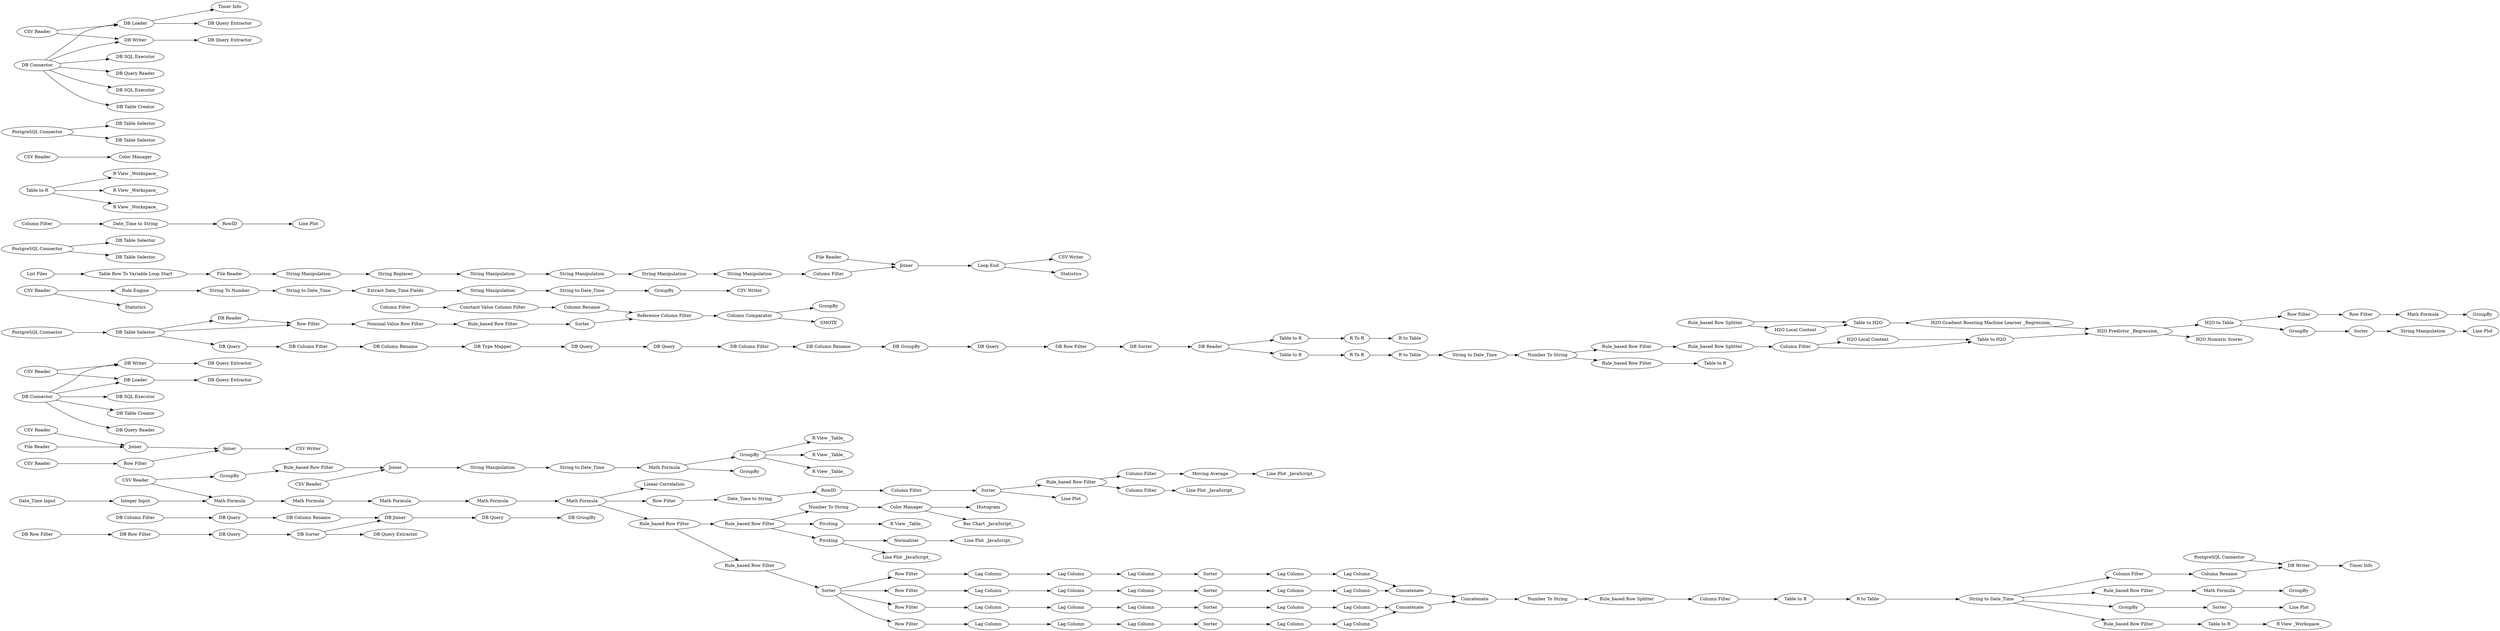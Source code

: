 digraph {
	"-3327017776545559197_526" [label="DB Row Filter"]
	"6125770181060064149_341" [label="Row Filter"]
	"6125770181060064149_333" [label="Row Filter"]
	"-7200334641959816657_7" [label="Date_Time Input"]
	"-3327017776545559197_532" [label="DB Joiner"]
	"6125770181060064149_369" [label=Concatenate]
	"2114386087359224269_68" [label="DB Loader"]
	"6125770181060064149_457" [label="Lag Column"]
	"5857431913635598709_216" [label="Line Plot"]
	"5857431913635598709_414" [label="H2O Gradient Boosting Machine Learner _Regression_"]
	"6125770181060064149_355" [label="Lag Column"]
	"-3327017776545559197_524" [label="Column Rename"]
	"6125770181060064149_431" [label="CSV Writer"]
	"6125770181060064149_502" [label="Timer Info"]
	"6125770181060064149_460" [label="DB Sorter"]
	"6125770181060064149_307" [label="Loop End"]
	"6125770181060064149_45" [label="PostgreSQL Connector"]
	"2114386087359224269_69" [label="DB Table Selector"]
	"102182836090058151_398" [label=GroupBy]
	"6125770181060064149_253" [label="String Manipulation"]
	"6125770181060064149_505" [label="Column Rename"]
	"2114386087359224269_63" [label="DB Writer"]
	"5857431913635598709_386" [label="Table to H2O"]
	"-3327017776545559197_525" [label="DB Row Filter"]
	"6125770181060064149_358" [label="Lag Column"]
	"3284295755876779979_265" [label="Date_Time to String"]
	"102182836090058151_489" [label="R View _Workspace_"]
	"1754309904955513620_278" [label="Color Manager"]
	"6125770181060064149_356" [label="Lag Column"]
	"3284295755876779979_261" [label="Line Plot"]
	"6125770181060064149_360" [label=Sorter]
	"102182836090058151_491" [label="Table to R"]
	"102182836090058151_490" [label="R View _Workspace_"]
	"-3327017776545559197_531" [label="DB Column Rename"]
	"393908191977453263_260" [label=Pivoting]
	"-3327017776545559197_520" [label="Reference Column Filter"]
	"6125770181060064149_495" [label="CSV Reader"]
	"6125770181060064149_465" [label="Table to R"]
	"-2248017732690749992_56" [label="DB Table Selector"]
	"5508155095830735327_292" [label=GroupBy]
	"6125770181060064149_521" [label="Rule_based Row Splitter"]
	"6125770181060064149_371" [label="Lag Column"]
	"3284295755876779979_263" [label="Line Plot _JavaScript_"]
	"6125770181060064149_503" [label="CSV Reader"]
	"102182836090058151_495" [label="Column Filter"]
	"6125770181060064149_377" [label=Concatenate]
	"5857431913635598709_415" [label="Row Filter"]
	"6125770181060064149_454" [label="DB Query"]
	"-3327017776545559197_527" [label="DB Query"]
	"5857431913635598709_387" [label="H2O Local Context"]
	"6125770181060064149_443" [label="DB Query"]
	"5508155095830735327_304" [label="R View _Table_"]
	"6125770181060064149_346" [label="Lag Column"]
	"6125770181060064149_375" [label="Lag Column"]
	"2114386087359224269_65" [label="DB Table Selector"]
	"6125770181060064149_331" [label="CSV Reader"]
	"1754309904955513620_268" [label="Number To String"]
	"4333680095770775089_27" [label="Row Filter"]
	"5508155095830735327_295" [label=Joiner]
	"-2248017732690749992_55" [label="DB Query Extractor"]
	"5857431913635598709_392" [label="H2O Local Context"]
	"5857431913635598709_403" [label="H2O to Table"]
	"4333680095770775089_238" [label="Column Filter"]
	"6125770181060064149_349" [label="Lag Column"]
	"6125770181060064149_338" [label="Math Formula"]
	"-2248017732690749992_47" [label="DB Connector"]
	"-3327017776545559197_535" [label=GroupBy]
	"6125770181060064149_444" [label="DB GroupBy"]
	"6125770181060064149_203" [label="Rule_based Row Filter"]
	"6125770181060064149_306" [label="File Reader"]
	"-2248017732690749992_46" [label="DB Table Selector"]
	"6125770181060064149_332" [label=Joiner]
	"4333680095770775089_202" [label="Line Plot _JavaScript_"]
	"6125770181060064149_325" [label="CSV Reader"]
	"6125770181060064149_474" [label="String to Date_Time"]
	"6125770181060064149_504" [label="Column Filter"]
	"4333680095770775089_200" [label=RowID]
	"6125770181060064149_519" [label="Color Manager"]
	"6125770181060064149_492" [label="Table to R"]
	"6125770181060064149_476" [label="Rule_based Row Filter"]
	"6125770181060064149_351" [label="Lag Column"]
	"6125770181060064149_3" [label="String to Date_Time"]
	"6125770181060064149_467" [label="R To R"]
	"2114386087359224269_58" [label="CSV Reader"]
	"6125770181060064149_308" [label="CSV Writer"]
	"5508155095830735327_303" [label="R View _Table_"]
	"5857431913635598709_408" [label="Row Filter"]
	"6125770181060064149_340" [label=Sorter]
	"6125770181060064149_339" [label="Rule_based Row Filter"]
	"6125770181060064149_16" [label="Math Formula"]
	"6125770181060064149_441" [label="DB Column Rename"]
	"6125770181060064149_440" [label="DB Column Filter"]
	"5508155095830735327_302" [label="R View _Table_"]
	"-3327017776545559197_533" [label="DB Query"]
	"6125770181060064149_4" [label="Extract Date_Time Fields"]
	"6125770181060064149_343" [label="Row Filter"]
	"6125770181060064149_305" [label="Table Row To Variable Loop Start"]
	"-2248017732690749992_430" [label="Timer Info"]
	"4333680095770775089_30" [label=Sorter]
	"6125770181060064149_432" [label=Statistics]
	"1754309904955513620_267" [label=Histogram]
	"-2248017732690749992_45" [label="PostgreSQL Connector"]
	"6125770181060064149_321" [label="File Reader"]
	"6125770181060064149_5" [label="Math Formula"]
	"-2248017732690749992_44" [label="DB Writer"]
	"393908191977453263_263" [label="Line Plot _JavaScript_"]
	"6125770181060064149_322" [label="File Reader"]
	"2114386087359224269_61" [label="DB SQL Executor"]
	"6125770181060064149_319" [label="Column Filter"]
	"6125770181060064149_320" [label=Joiner]
	"6125770181060064149_363" [label=Sorter]
	"5857431913635598709_398" [label=GroupBy]
	"6125770181060064149_310" [label="String Replacer"]
	"6125770181060064149_518" [label="DB Reader"]
	"5857431913635598709_401" [label="H2O Predictor _Regression_"]
	"393908191977453263_283" [label=Normalizer]
	"3284295755876779979_264" [label=RowID]
	"102182836090058151_494" [label="Table to R"]
	"6125770181060064149_463" [label="Table to R"]
	"6125770181060064149_318" [label="String Manipulation"]
	"6125770181060064149_313" [label="String Manipulation"]
	"6125770181060064149_348" [label="Lag Column"]
	"4333680095770775089_201" [label="Date_Time to String"]
	"-3327017776545559197_529" [label="DB Column Filter"]
	"-3327017776545559197_521" [label="Constant Value Column Filter"]
	"6125770181060064149_494" [label="Rule_based Row Filter"]
	"6125770181060064149_344" [label="Row Filter"]
	"6125770181060064149_500" [label="DB Writer"]
	"4333680095770775089_204" [label="Rule_based Row Filter"]
	"6125770181060064149_312" [label="String Manipulation"]
	"-7200334641959816657_8" [label="Integer Input"]
	"6125770181060064149_470" [label="R To R"]
	"-3170327748498007186_302" [label="R View _Table_"]
	"-2248017732690749992_54" [label="DB Query Extractor"]
	"5508155095830735327_298" [label="String to Date_Time"]
	"5508155095830735327_305" [label=GroupBy]
	"4333680095770775089_205" [label="Column Filter"]
	"-3327017776545559197_528" [label="DB Sorter"]
	"6125770181060064149_250" [label="Rule Engine"]
	"2114386087359224269_66" [label="DB Connector"]
	"5857431913635598709_402" [label="Column Filter"]
	"6125770181060064149_468" [label="Number To String"]
	"-2248017732690749992_53" [label="DB SQL Executor"]
	"102182836090058151_404" [label=Sorter]
	"6125770181060064149_376" [label=Concatenate]
	"6125770181060064149_246" [label="String To Number"]
	"4333680095770775089_237" [label="Line Plot _JavaScript_"]
	"6125770181060064149_439" [label="DB Query"]
	"102182836090058151_477" [label="R to Table"]
	"4333680095770775089_236" [label="Moving Average"]
	"-3327017776545559197_523" [label=SMOTE]
	"6125770181060064149_446" [label="DB Type Mapper"]
	"1754309904955513620_279" [label="Bar Chart _JavaScript_"]
	"6125770181060064149_359" [label="Lag Column"]
	"6125770181060064149_357" [label=Sorter]
	"102182836090058151_487" [label="Table to R"]
	"102182836090058151_478" [label="String to Date_Time"]
	"5857431913635598709_404" [label=Sorter]
	"6125770181060064149_353" [label="Lag Column"]
	"2114386087359224269_60" [label="DB Table Creator"]
	"6125770181060064149_373" [label="Lag Column"]
	"-2248017732690749992_57" [label="DB Table Creator"]
	"6125770181060064149_334" [label="CSV Writer"]
	"6125770181060064149_461" [label="DB Reader"]
	"6125770181060064149_403" [label="Number To String"]
	"2114386087359224269_59" [label="PostgreSQL Connector"]
	"-3327017776545559197_519" [label="Column Filter"]
	"6125770181060064149_337" [label="Math Formula"]
	"6125770181060064149_366" [label=Sorter]
	"6125770181060064149_1" [label="CSV Reader"]
	"5857431913635598709_220" [label=GroupBy]
	"6125770181060064149_323" [label=Joiner]
	"5857431913635598709_400" [label="H2O Numeric Scorer"]
	"6125770181060064149_442" [label="DB Query"]
	"6125770181060064149_370" [label="Lag Column"]
	"-2248017732690749992_436" [label="DB SQL Executor"]
	"6125770181060064149_347" [label="Lag Column"]
	"102182836090058151_488" [label="R View _Workspace_"]
	"6125770181060064149_372" [label="Lag Column"]
	"6125770181060064149_452" [label="DB Column Filter"]
	"6125770181060064149_245" [label=GroupBy]
	"-2248017732690749992_43" [label="DB Loader"]
	"3284295755876779979_280" [label="Column Filter"]
	"6125770181060064149_453" [label="DB Column Rename"]
	"6125770181060064149_374" [label="Lag Column"]
	"2114386087359224269_64" [label="DB Query Extractor"]
	"2114386087359224269_62" [label="DB Query Extractor"]
	"102182836090058151_493" [label="Rule_based Row Filter"]
	"5508155095830735327_300" [label="Math Formula"]
	"-3327017776545559197_515" [label="Row Filter"]
	"6125770181060064149_352" [label="Lag Column"]
	"102182836090058151_216" [label="Line Plot"]
	"6125770181060064149_309" [label="String Manipulation"]
	"6125770181060064149_46" [label="DB Table Selector"]
	"6125770181060064149_501" [label="PostgreSQL Connector"]
	"6125770181060064149_354" [label="Lag Column"]
	"6125770181060064149_464" [label="R to Table"]
	"-3327017776545559197_536" [label="DB GroupBy"]
	"102182836090058151_382" [label="Rule_based Row Splitter"]
	"102182836090058151_399" [label="Math Formula"]
	"6125770181060064149_255" [label="String to Date_Time"]
	"-2248017732690749992_48" [label="DB Query Reader"]
	"-2248017732690749992_435" [label="CSV Reader"]
	"5857431913635598709_383" [label="Rule_based Row Splitter"]
	"6125770181060064149_520" [label="Linear Correlation"]
	"-3327017776545559197_534" [label="DB Query Extractor"]
	"-3327017776545559197_522" [label="Column Comparator"]
	"6125770181060064149_314" [label="String Manipulation"]
	"2114386087359224269_67" [label="DB Query Reader"]
	"5857431913635598709_394" [label="Table to H2O"]
	"-3327017776545559197_517" [label="Nominal Value Row Filter"]
	"6125770181060064149_342" [label="Row Filter"]
	"102182836090058151_220" [label=GroupBy]
	"102182836090058151_486" [label="R View _Workspace_"]
	"6125770181060064149_336" [label="Math Formula"]
	"5857431913635598709_399" [label="Math Formula"]
	"6125770181060064149_304" [label="List Files"]
	"6125770181060064149_350" [label="Lag Column"]
	"6125770181060064149_466" [label="R to Table"]
	"5508155095830735327_294" [label="CSV Reader"]
	"5508155095830735327_299" [label="String Manipulation"]
	"5508155095830735327_296" [label=GroupBy]
	"6125770181060064149_415" [label=Statistics]
	"-3170327748498007186_260" [label=Pivoting]
	"-3327017776545559197_516" [label="Rule_based Row Filter"]
	"4333680095770775089_28" [label="Column Filter"]
	"6125770181060064149_18" [label="Rule_based Row Filter"]
	"5508155095830735327_293" [label="Rule_based Row Filter"]
	"-3327017776545559197_518" [label=Sorter]
	"5857431913635598709_19" [label="String Manipulation"]
	"6125770181060064149_458" [label="DB Row Filter"]
	"4333680095770775089_29" [label="Line Plot"]
	"102182836090058151_484" [label="Rule_based Row Filter"]
	"-3327017776545559197_530" [label="DB Query"]
	"6125770181060064149_495" -> "6125770181060064149_519"
	"-2248017732690749992_435" -> "-2248017732690749992_43"
	"6125770181060064149_46" -> "6125770181060064149_518"
	"5857431913635598709_402" -> "5857431913635598709_394"
	"2114386087359224269_66" -> "2114386087359224269_67"
	"2114386087359224269_66" -> "2114386087359224269_61"
	"6125770181060064149_331" -> "6125770181060064149_333"
	"6125770181060064149_337" -> "6125770181060064149_338"
	"-7200334641959816657_8" -> "6125770181060064149_5"
	"5857431913635598709_401" -> "5857431913635598709_400"
	"5857431913635598709_403" -> "5857431913635598709_408"
	"6125770181060064149_356" -> "6125770181060064149_354"
	"6125770181060064149_505" -> "6125770181060064149_500"
	"5508155095830735327_295" -> "5508155095830735327_299"
	"6125770181060064149_245" -> "6125770181060064149_431"
	"6125770181060064149_460" -> "6125770181060064149_461"
	"6125770181060064149_439" -> "6125770181060064149_440"
	"5857431913635598709_414" -> "5857431913635598709_401"
	"6125770181060064149_468" -> "6125770181060064149_494"
	"6125770181060064149_45" -> "6125770181060064149_46"
	"5508155095830735327_298" -> "5508155095830735327_300"
	"6125770181060064149_342" -> "6125770181060064149_348"
	"6125770181060064149_203" -> "6125770181060064149_18"
	"6125770181060064149_306" -> "6125770181060064149_318"
	"102182836090058151_494" -> "102182836090058151_477"
	"102182836090058151_399" -> "102182836090058151_398"
	"6125770181060064149_343" -> "6125770181060064149_353"
	"-3327017776545559197_520" -> "-3327017776545559197_522"
	"-3327017776545559197_532" -> "-3327017776545559197_533"
	"-3327017776545559197_517" -> "-3327017776545559197_516"
	"4333680095770775089_30" -> "4333680095770775089_29"
	"102182836090058151_404" -> "102182836090058151_216"
	"6125770181060064149_18" -> "393908191977453263_260"
	"102182836090058151_478" -> "102182836090058151_493"
	"2114386087359224269_59" -> "2114386087359224269_65"
	"6125770181060064149_340" -> "6125770181060064149_344"
	"102182836090058151_484" -> "102182836090058151_487"
	"6125770181060064149_312" -> "6125770181060064149_313"
	"6125770181060064149_354" -> "6125770181060064149_355"
	"6125770181060064149_458" -> "6125770181060064149_460"
	"6125770181060064149_344" -> "6125770181060064149_356"
	"6125770181060064149_503" -> "6125770181060064149_5"
	"-3170327748498007186_260" -> "-3170327748498007186_302"
	"6125770181060064149_443" -> "6125770181060064149_452"
	"6125770181060064149_403" -> "102182836090058151_382"
	"6125770181060064149_369" -> "6125770181060064149_377"
	"5508155095830735327_299" -> "5508155095830735327_298"
	"6125770181060064149_504" -> "6125770181060064149_505"
	"6125770181060064149_253" -> "6125770181060064149_255"
	"4333680095770775089_238" -> "4333680095770775089_236"
	"4333680095770775089_27" -> "4333680095770775089_201"
	"6125770181060064149_446" -> "6125770181060064149_442"
	"2114386087359224269_66" -> "2114386087359224269_60"
	"-3327017776545559197_528" -> "-3327017776545559197_532"
	"6125770181060064149_46" -> "6125770181060064149_439"
	"102182836090058151_495" -> "102182836090058151_494"
	"5857431913635598709_404" -> "5857431913635598709_19"
	"6125770181060064149_357" -> "6125770181060064149_358"
	"393908191977453263_283" -> "393908191977453263_263"
	"6125770181060064149_440" -> "6125770181060064149_441"
	"6125770181060064149_470" -> "6125770181060064149_464"
	"6125770181060064149_339" -> "6125770181060064149_340"
	"2114386087359224269_66" -> "2114386087359224269_63"
	"6125770181060064149_461" -> "6125770181060064149_463"
	"-2248017732690749992_435" -> "-2248017732690749992_44"
	"6125770181060064149_501" -> "6125770181060064149_500"
	"-3327017776545559197_527" -> "-3327017776545559197_528"
	"-2248017732690749992_47" -> "-2248017732690749992_53"
	"-3327017776545559197_526" -> "-3327017776545559197_527"
	"102182836090058151_477" -> "102182836090058151_478"
	"-2248017732690749992_47" -> "-2248017732690749992_436"
	"6125770181060064149_309" -> "6125770181060064149_312"
	"6125770181060064149_366" -> "6125770181060064149_375"
	"6125770181060064149_333" -> "6125770181060064149_332"
	"4333680095770775089_28" -> "4333680095770775089_30"
	"6125770181060064149_340" -> "6125770181060064149_343"
	"6125770181060064149_304" -> "6125770181060064149_305"
	"6125770181060064149_350" -> "6125770181060064149_360"
	"2114386087359224269_63" -> "2114386087359224269_62"
	"5508155095830735327_300" -> "5508155095830735327_296"
	"-3327017776545559197_524" -> "-3327017776545559197_520"
	"6125770181060064149_494" -> "6125770181060064149_492"
	"-2248017732690749992_43" -> "-2248017732690749992_430"
	"6125770181060064149_375" -> "6125770181060064149_374"
	"5508155095830735327_292" -> "5508155095830735327_293"
	"5857431913635598709_383" -> "5857431913635598709_386"
	"6125770181060064149_4" -> "6125770181060064149_253"
	"6125770181060064149_358" -> "6125770181060064149_359"
	"-2248017732690749992_47" -> "-2248017732690749992_48"
	"-3327017776545559197_531" -> "-3327017776545559197_532"
	"5857431913635598709_401" -> "5857431913635598709_403"
	"-3327017776545559197_529" -> "-3327017776545559197_530"
	"5508155095830735327_296" -> "5508155095830735327_302"
	"6125770181060064149_360" -> "6125770181060064149_371"
	"3284295755876779979_265" -> "3284295755876779979_264"
	"6125770181060064149_346" -> "6125770181060064149_347"
	"6125770181060064149_341" -> "6125770181060064149_457"
	"5857431913635598709_403" -> "5857431913635598709_220"
	"6125770181060064149_1" -> "6125770181060064149_415"
	"-2248017732690749992_43" -> "-2248017732690749992_55"
	"3284295755876779979_280" -> "3284295755876779979_265"
	"6125770181060064149_305" -> "6125770181060064149_306"
	"6125770181060064149_442" -> "6125770181060064149_443"
	"6125770181060064149_320" -> "6125770181060064149_307"
	"102182836090058151_478" -> "102182836090058151_220"
	"4333680095770775089_201" -> "4333680095770775089_200"
	"6125770181060064149_321" -> "6125770181060064149_323"
	"6125770181060064149_16" -> "4333680095770775089_27"
	"6125770181060064149_453" -> "6125770181060064149_444"
	"102182836090058151_491" -> "102182836090058151_490"
	"6125770181060064149_521" -> "5857431913635598709_402"
	"6125770181060064149_348" -> "6125770181060064149_349"
	"6125770181060064149_376" -> "6125770181060064149_377"
	"6125770181060064149_454" -> "6125770181060064149_458"
	"-2248017732690749992_47" -> "-2248017732690749992_43"
	"393908191977453263_260" -> "393908191977453263_283"
	"6125770181060064149_16" -> "6125770181060064149_520"
	"6125770181060064149_457" -> "6125770181060064149_346"
	"6125770181060064149_374" -> "6125770181060064149_376"
	"6125770181060064149_349" -> "6125770181060064149_350"
	"-2248017732690749992_44" -> "-2248017732690749992_54"
	"-3327017776545559197_528" -> "-3327017776545559197_534"
	"-3327017776545559197_515" -> "-3327017776545559197_517"
	"-3327017776545559197_533" -> "-3327017776545559197_536"
	"6125770181060064149_325" -> "6125770181060064149_323"
	"6125770181060064149_18" -> "1754309904955513620_268"
	"-3327017776545559197_516" -> "-3327017776545559197_518"
	"3284295755876779979_264" -> "3284295755876779979_261"
	"102182836090058151_493" -> "102182836090058151_399"
	"102182836090058151_491" -> "102182836090058151_488"
	"-2248017732690749992_47" -> "-2248017732690749992_57"
	"6125770181060064149_372" -> "6125770181060064149_376"
	"5857431913635598709_386" -> "5857431913635598709_414"
	"6125770181060064149_461" -> "6125770181060064149_465"
	"6125770181060064149_307" -> "6125770181060064149_308"
	"6125770181060064149_338" -> "6125770181060064149_16"
	"-3327017776545559197_530" -> "-3327017776545559197_531"
	"4333680095770775089_30" -> "4333680095770775089_204"
	"6125770181060064149_310" -> "6125770181060064149_309"
	"2114386087359224269_58" -> "2114386087359224269_68"
	"6125770181060064149_340" -> "6125770181060064149_342"
	"-3327017776545559197_522" -> "-3327017776545559197_523"
	"102182836090058151_478" -> "102182836090058151_484"
	"102182836090058151_382" -> "102182836090058151_495"
	"1754309904955513620_278" -> "1754309904955513620_279"
	"6125770181060064149_452" -> "6125770181060064149_453"
	"393908191977453263_260" -> "3284295755876779979_263"
	"5857431913635598709_408" -> "5857431913635598709_415"
	"5857431913635598709_387" -> "5857431913635598709_386"
	"6125770181060064149_465" -> "6125770181060064149_467"
	"6125770181060064149_336" -> "6125770181060064149_337"
	"6125770181060064149_518" -> "-3327017776545559197_515"
	"6125770181060064149_373" -> "6125770181060064149_372"
	"-7200334641959816657_7" -> "-7200334641959816657_8"
	"5857431913635598709_220" -> "5857431913635598709_404"
	"6125770181060064149_322" -> "6125770181060064149_320"
	"6125770181060064149_351" -> "6125770181060064149_352"
	"6125770181060064149_323" -> "6125770181060064149_332"
	"6125770181060064149_464" -> "6125770181060064149_474"
	"6125770181060064149_340" -> "6125770181060064149_341"
	"6125770181060064149_476" -> "6125770181060064149_521"
	"6125770181060064149_3" -> "6125770181060064149_4"
	"6125770181060064149_359" -> "6125770181060064149_369"
	"6125770181060064149_5" -> "6125770181060064149_336"
	"6125770181060064149_318" -> "6125770181060064149_310"
	"4333680095770775089_236" -> "4333680095770775089_237"
	"6125770181060064149_474" -> "6125770181060064149_468"
	"6125770181060064149_468" -> "6125770181060064149_476"
	"4333680095770775089_204" -> "4333680095770775089_238"
	"2114386087359224269_58" -> "2114386087359224269_63"
	"6125770181060064149_203" -> "6125770181060064149_339"
	"6125770181060064149_18" -> "-3170327748498007186_260"
	"6125770181060064149_500" -> "6125770181060064149_502"
	"2114386087359224269_59" -> "2114386087359224269_69"
	"6125770181060064149_347" -> "6125770181060064149_357"
	"102182836090058151_478" -> "6125770181060064149_504"
	"102182836090058151_220" -> "102182836090058151_404"
	"6125770181060064149_16" -> "6125770181060064149_203"
	"6125770181060064149_314" -> "6125770181060064149_319"
	"6125770181060064149_332" -> "6125770181060064149_334"
	"-2248017732690749992_45" -> "-2248017732690749992_46"
	"6125770181060064149_46" -> "-3327017776545559197_515"
	"4333680095770775089_204" -> "4333680095770775089_205"
	"6125770181060064149_307" -> "6125770181060064149_432"
	"6125770181060064149_352" -> "6125770181060064149_363"
	"6125770181060064149_467" -> "6125770181060064149_466"
	"102182836090058151_491" -> "102182836090058151_489"
	"2114386087359224269_68" -> "2114386087359224269_64"
	"5508155095830735327_293" -> "5508155095830735327_295"
	"6125770181060064149_353" -> "6125770181060064149_351"
	"-2248017732690749992_47" -> "-2248017732690749992_44"
	"5508155095830735327_296" -> "5508155095830735327_303"
	"4333680095770775089_205" -> "4333680095770775089_202"
	"1754309904955513620_268" -> "1754309904955513620_278"
	"6125770181060064149_355" -> "6125770181060064149_366"
	"6125770181060064149_319" -> "6125770181060064149_320"
	"5857431913635598709_399" -> "5857431913635598709_398"
	"6125770181060064149_371" -> "6125770181060064149_370"
	"6125770181060064149_255" -> "6125770181060064149_245"
	"5508155095830735327_300" -> "5508155095830735327_305"
	"-3327017776545559197_525" -> "-3327017776545559197_526"
	"4333680095770775089_200" -> "4333680095770775089_28"
	"1754309904955513620_278" -> "1754309904955513620_267"
	"2114386087359224269_66" -> "2114386087359224269_68"
	"6125770181060064149_444" -> "6125770181060064149_454"
	"5857431913635598709_415" -> "5857431913635598709_399"
	"5508155095830735327_294" -> "5508155095830735327_295"
	"-2248017732690749992_45" -> "-2248017732690749992_56"
	"5508155095830735327_296" -> "5508155095830735327_304"
	"6125770181060064149_463" -> "6125770181060064149_470"
	"5857431913635598709_19" -> "5857431913635598709_216"
	"5857431913635598709_392" -> "5857431913635598709_394"
	"-3327017776545559197_519" -> "-3327017776545559197_521"
	"6125770181060064149_246" -> "6125770181060064149_3"
	"-3327017776545559197_522" -> "-3327017776545559197_535"
	"6125770181060064149_377" -> "6125770181060064149_403"
	"6125770181060064149_363" -> "6125770181060064149_373"
	"-3327017776545559197_518" -> "-3327017776545559197_520"
	"102182836090058151_487" -> "102182836090058151_486"
	"6125770181060064149_250" -> "6125770181060064149_246"
	"6125770181060064149_313" -> "6125770181060064149_314"
	"6125770181060064149_1" -> "6125770181060064149_250"
	"6125770181060064149_370" -> "6125770181060064149_369"
	"6125770181060064149_503" -> "5508155095830735327_292"
	"-3327017776545559197_521" -> "-3327017776545559197_524"
	"5857431913635598709_402" -> "5857431913635598709_392"
	"5857431913635598709_394" -> "5857431913635598709_401"
	"5857431913635598709_383" -> "5857431913635598709_387"
	"6125770181060064149_441" -> "6125770181060064149_446"
	rankdir=LR
}
